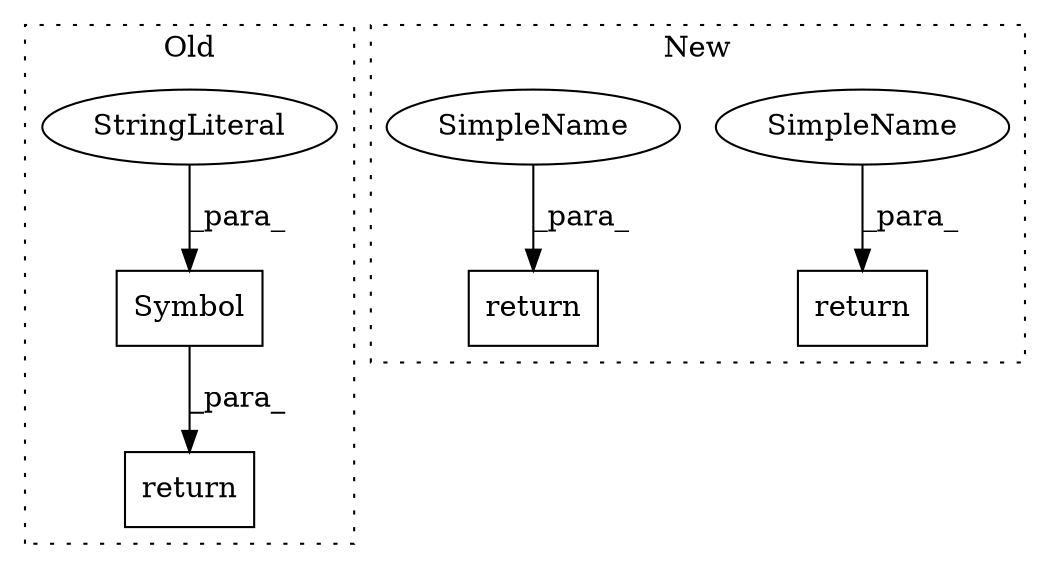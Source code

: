 digraph G {
subgraph cluster0 {
1 [label="Symbol" a="32" s="4858,4871" l="7,1" shape="box"];
3 [label="return" a="41" s="4851" l="7" shape="box"];
4 [label="StringLiteral" a="45" s="4865" l="6" shape="ellipse"];
label = "Old";
style="dotted";
}
subgraph cluster1 {
2 [label="return" a="41" s="5279" l="7" shape="box"];
5 [label="return" a="41" s="4870" l="7" shape="box"];
6 [label="SimpleName" a="42" s="4877" l="10" shape="ellipse"];
7 [label="SimpleName" a="42" s="5286" l="10" shape="ellipse"];
label = "New";
style="dotted";
}
1 -> 3 [label="_para_"];
4 -> 1 [label="_para_"];
6 -> 5 [label="_para_"];
7 -> 2 [label="_para_"];
}